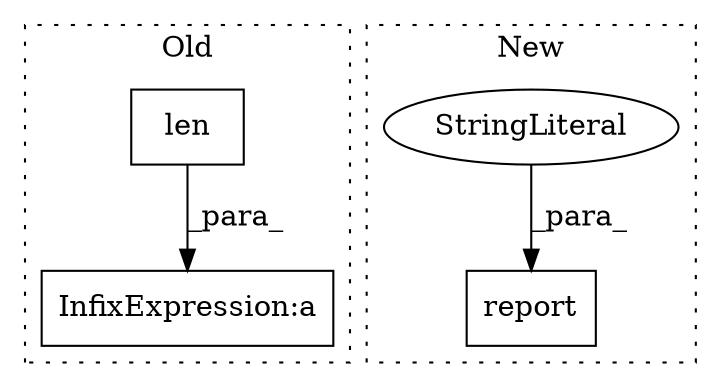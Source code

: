 digraph G {
subgraph cluster0 {
1 [label="len" a="32" s="3808,3813" l="4,1" shape="box"];
3 [label="InfixExpression:a" a="27" s="4053" l="3" shape="box"];
label = "Old";
style="dotted";
}
subgraph cluster1 {
2 [label="report" a="32" s="4251,4306" l="7,1" shape="box"];
4 [label="StringLiteral" a="45" s="4285" l="7" shape="ellipse"];
label = "New";
style="dotted";
}
1 -> 3 [label="_para_"];
4 -> 2 [label="_para_"];
}